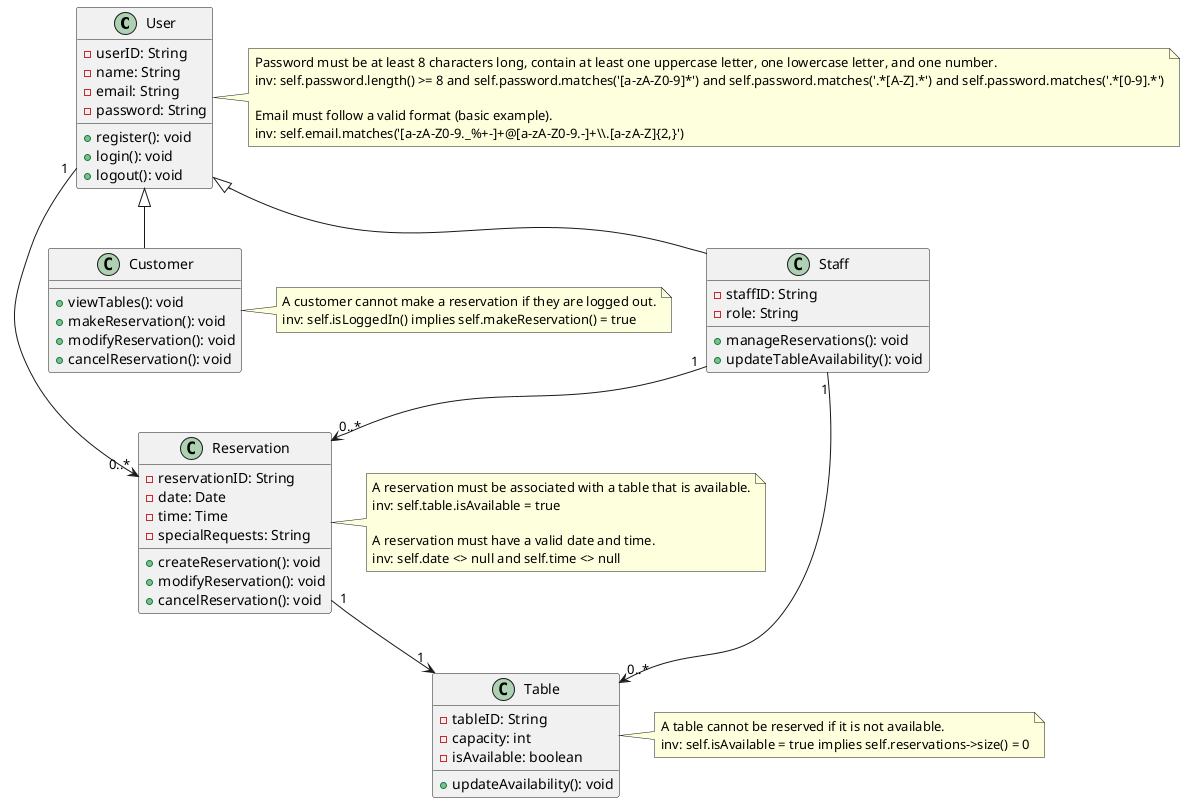 @startuml
class User {
    - userID: String
    - name: String
    - email: String
    - password: String
    + register(): void
    + login(): void
    + logout(): void
}

class Customer extends User {
    + viewTables(): void
    + makeReservation(): void
    + modifyReservation(): void
    + cancelReservation(): void
}

class Staff extends User {
    - staffID: String
    - role: String
    + manageReservations(): void
    + updateTableAvailability(): void
}

class Reservation {
    - reservationID: String
    - date: Date
    - time: Time
    - specialRequests: String
    + createReservation(): void
    + modifyReservation(): void
    + cancelReservation(): void
}

class Table {
    - tableID: String
    - capacity: int
    - isAvailable: boolean
    + updateAvailability(): void
}

note right of Reservation
        A reservation must be associated with a table that is available.
        inv: self.table.isAvailable = true

        A reservation must have a valid date and time.
        inv: self.date <> null and self.time <> null
end note

note right of Table
        A table cannot be reserved if it is not available.
        inv: self.isAvailable = true implies self.reservations->size() = 0
end note

note right of Customer
        A customer cannot make a reservation if they are logged out.
        inv: self.isLoggedIn() implies self.makeReservation() = true
end note

note right of User
        Password must be at least 8 characters long, contain at least one uppercase letter, one lowercase letter, and one number.
        inv: self.password.length() >= 8 and self.password.matches('[a-zA-Z0-9]*') and self.password.matches('.*[A-Z].*') and self.password.matches('.*[0-9].*')

        Email must follow a valid format (basic example).
        inv: self.email.matches('[a-zA-Z0-9._%+-]+@[a-zA-Z0-9.-]+\\.[a-zA-Z]{2,}')
end note

User "1" --> "0..*" Reservation
Reservation "1" --> "1" Table

Staff "1" --> "0..*" Table
Staff "1" --> "0..*" Reservation
@enduml

